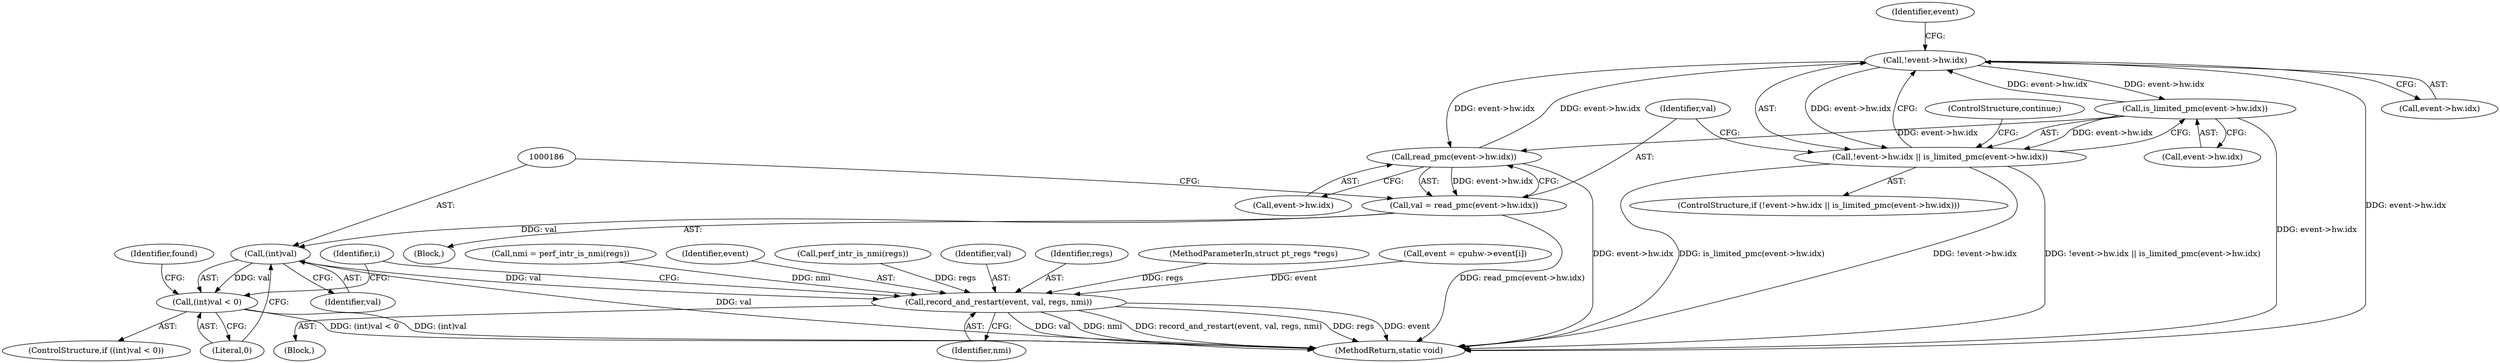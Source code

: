 digraph "0_linux_0837e3242c73566fc1c0196b4ec61779c25ffc93@pointer" {
"1000162" [label="(Call,!event->hw.idx)"];
"1000177" [label="(Call,read_pmc(event->hw.idx))"];
"1000168" [label="(Call,is_limited_pmc(event->hw.idx))"];
"1000162" [label="(Call,!event->hw.idx)"];
"1000161" [label="(Call,!event->hw.idx || is_limited_pmc(event->hw.idx))"];
"1000175" [label="(Call,val = read_pmc(event->hw.idx))"];
"1000185" [label="(Call,(int)val)"];
"1000184" [label="(Call,(int)val < 0)"];
"1000193" [label="(Call,record_and_restart(event, val, regs, nmi))"];
"1000168" [label="(Call,is_limited_pmc(event->hw.idx))"];
"1000189" [label="(Block,)"];
"1000195" [label="(Identifier,val)"];
"1000185" [label="(Call,(int)val)"];
"1000175" [label="(Call,val = read_pmc(event->hw.idx))"];
"1000193" [label="(Call,record_and_restart(event, val, regs, nmi))"];
"1000176" [label="(Identifier,val)"];
"1000163" [label="(Call,event->hw.idx)"];
"1000249" [label="(MethodReturn,static void)"];
"1000196" [label="(Identifier,regs)"];
"1000169" [label="(Call,event->hw.idx)"];
"1000174" [label="(ControlStructure,continue;)"];
"1000171" [label="(Identifier,event)"];
"1000152" [label="(Block,)"];
"1000162" [label="(Call,!event->hw.idx)"];
"1000187" [label="(Identifier,val)"];
"1000178" [label="(Call,event->hw.idx)"];
"1000161" [label="(Call,!event->hw.idx || is_limited_pmc(event->hw.idx))"];
"1000151" [label="(Identifier,i)"];
"1000177" [label="(Call,read_pmc(event->hw.idx))"];
"1000104" [label="(MethodParameterIn,struct pt_regs *regs)"];
"1000153" [label="(Call,event = cpuhw->event[i])"];
"1000160" [label="(ControlStructure,if (!event->hw.idx || is_limited_pmc(event->hw.idx)))"];
"1000132" [label="(Call,nmi = perf_intr_is_nmi(regs))"];
"1000194" [label="(Identifier,event)"];
"1000184" [label="(Call,(int)val < 0)"];
"1000191" [label="(Identifier,found)"];
"1000183" [label="(ControlStructure,if ((int)val < 0))"];
"1000134" [label="(Call,perf_intr_is_nmi(regs))"];
"1000188" [label="(Literal,0)"];
"1000197" [label="(Identifier,nmi)"];
"1000162" -> "1000161"  [label="AST: "];
"1000162" -> "1000163"  [label="CFG: "];
"1000163" -> "1000162"  [label="AST: "];
"1000171" -> "1000162"  [label="CFG: "];
"1000161" -> "1000162"  [label="CFG: "];
"1000162" -> "1000249"  [label="DDG: event->hw.idx"];
"1000162" -> "1000161"  [label="DDG: event->hw.idx"];
"1000177" -> "1000162"  [label="DDG: event->hw.idx"];
"1000168" -> "1000162"  [label="DDG: event->hw.idx"];
"1000162" -> "1000168"  [label="DDG: event->hw.idx"];
"1000162" -> "1000177"  [label="DDG: event->hw.idx"];
"1000177" -> "1000175"  [label="AST: "];
"1000177" -> "1000178"  [label="CFG: "];
"1000178" -> "1000177"  [label="AST: "];
"1000175" -> "1000177"  [label="CFG: "];
"1000177" -> "1000249"  [label="DDG: event->hw.idx"];
"1000177" -> "1000175"  [label="DDG: event->hw.idx"];
"1000168" -> "1000177"  [label="DDG: event->hw.idx"];
"1000168" -> "1000161"  [label="AST: "];
"1000168" -> "1000169"  [label="CFG: "];
"1000169" -> "1000168"  [label="AST: "];
"1000161" -> "1000168"  [label="CFG: "];
"1000168" -> "1000249"  [label="DDG: event->hw.idx"];
"1000168" -> "1000161"  [label="DDG: event->hw.idx"];
"1000161" -> "1000160"  [label="AST: "];
"1000174" -> "1000161"  [label="CFG: "];
"1000176" -> "1000161"  [label="CFG: "];
"1000161" -> "1000249"  [label="DDG: is_limited_pmc(event->hw.idx)"];
"1000161" -> "1000249"  [label="DDG: !event->hw.idx"];
"1000161" -> "1000249"  [label="DDG: !event->hw.idx || is_limited_pmc(event->hw.idx)"];
"1000175" -> "1000152"  [label="AST: "];
"1000176" -> "1000175"  [label="AST: "];
"1000186" -> "1000175"  [label="CFG: "];
"1000175" -> "1000249"  [label="DDG: read_pmc(event->hw.idx)"];
"1000175" -> "1000185"  [label="DDG: val"];
"1000185" -> "1000184"  [label="AST: "];
"1000185" -> "1000187"  [label="CFG: "];
"1000186" -> "1000185"  [label="AST: "];
"1000187" -> "1000185"  [label="AST: "];
"1000188" -> "1000185"  [label="CFG: "];
"1000185" -> "1000249"  [label="DDG: val"];
"1000185" -> "1000184"  [label="DDG: val"];
"1000185" -> "1000193"  [label="DDG: val"];
"1000184" -> "1000183"  [label="AST: "];
"1000184" -> "1000188"  [label="CFG: "];
"1000188" -> "1000184"  [label="AST: "];
"1000191" -> "1000184"  [label="CFG: "];
"1000151" -> "1000184"  [label="CFG: "];
"1000184" -> "1000249"  [label="DDG: (int)val"];
"1000184" -> "1000249"  [label="DDG: (int)val < 0"];
"1000193" -> "1000189"  [label="AST: "];
"1000193" -> "1000197"  [label="CFG: "];
"1000194" -> "1000193"  [label="AST: "];
"1000195" -> "1000193"  [label="AST: "];
"1000196" -> "1000193"  [label="AST: "];
"1000197" -> "1000193"  [label="AST: "];
"1000151" -> "1000193"  [label="CFG: "];
"1000193" -> "1000249"  [label="DDG: event"];
"1000193" -> "1000249"  [label="DDG: val"];
"1000193" -> "1000249"  [label="DDG: nmi"];
"1000193" -> "1000249"  [label="DDG: record_and_restart(event, val, regs, nmi)"];
"1000193" -> "1000249"  [label="DDG: regs"];
"1000153" -> "1000193"  [label="DDG: event"];
"1000134" -> "1000193"  [label="DDG: regs"];
"1000104" -> "1000193"  [label="DDG: regs"];
"1000132" -> "1000193"  [label="DDG: nmi"];
}
